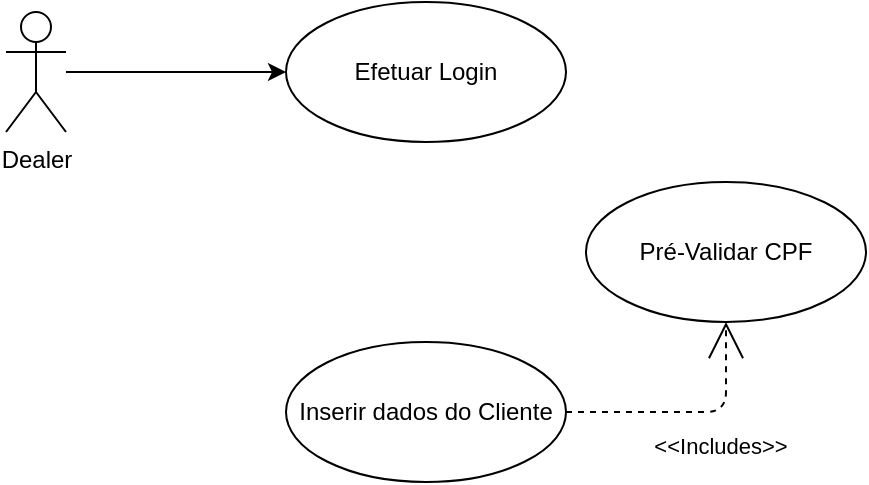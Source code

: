 <mxfile version="15.2.5" type="github">
  <diagram name="Page-1" id="e7e014a7-5840-1c2e-5031-d8a46d1fe8dd">
    <mxGraphModel dx="786" dy="523" grid="1" gridSize="10" guides="1" tooltips="1" connect="1" arrows="1" fold="1" page="1" pageScale="1" pageWidth="1169" pageHeight="826" background="none" math="0" shadow="0">
      <root>
        <mxCell id="0" />
        <mxCell id="1" parent="0" />
        <mxCell id="wXZRbD5WT0OOeAHf7rLL-45" style="edgeStyle=orthogonalEdgeStyle;rounded=0;orthogonalLoop=1;jettySize=auto;html=1;entryX=0;entryY=0.5;entryDx=0;entryDy=0;" edge="1" parent="1" source="wXZRbD5WT0OOeAHf7rLL-41" target="wXZRbD5WT0OOeAHf7rLL-44">
          <mxGeometry relative="1" as="geometry" />
        </mxCell>
        <mxCell id="wXZRbD5WT0OOeAHf7rLL-41" value="Dealer" style="shape=umlActor;verticalLabelPosition=bottom;verticalAlign=top;html=1;" vertex="1" parent="1">
          <mxGeometry x="240" y="65" width="30" height="60" as="geometry" />
        </mxCell>
        <mxCell id="wXZRbD5WT0OOeAHf7rLL-44" value="Efetuar Login" style="ellipse;whiteSpace=wrap;html=1;" vertex="1" parent="1">
          <mxGeometry x="380" y="60" width="140" height="70" as="geometry" />
        </mxCell>
        <mxCell id="wXZRbD5WT0OOeAHf7rLL-46" value="Inserir dados do Cliente" style="ellipse;whiteSpace=wrap;html=1;" vertex="1" parent="1">
          <mxGeometry x="380" y="230" width="140" height="70" as="geometry" />
        </mxCell>
        <mxCell id="wXZRbD5WT0OOeAHf7rLL-47" value="Pré-Validar CPF" style="ellipse;whiteSpace=wrap;html=1;" vertex="1" parent="1">
          <mxGeometry x="530" y="150" width="140" height="70" as="geometry" />
        </mxCell>
        <mxCell id="wXZRbD5WT0OOeAHf7rLL-49" value="&amp;lt;&amp;lt;Includes&amp;gt;&amp;gt;" style="endArrow=open;endSize=16;endFill=0;html=1;entryX=0.5;entryY=1;entryDx=0;entryDy=0;edgeStyle=orthogonalEdgeStyle;dashed=1;" edge="1" parent="1" source="wXZRbD5WT0OOeAHf7rLL-46" target="wXZRbD5WT0OOeAHf7rLL-47">
          <mxGeometry x="0.223" y="-17" width="160" relative="1" as="geometry">
            <mxPoint x="520" y="265" as="sourcePoint" />
            <mxPoint x="680" y="265" as="targetPoint" />
            <mxPoint as="offset" />
          </mxGeometry>
        </mxCell>
      </root>
    </mxGraphModel>
  </diagram>
</mxfile>
